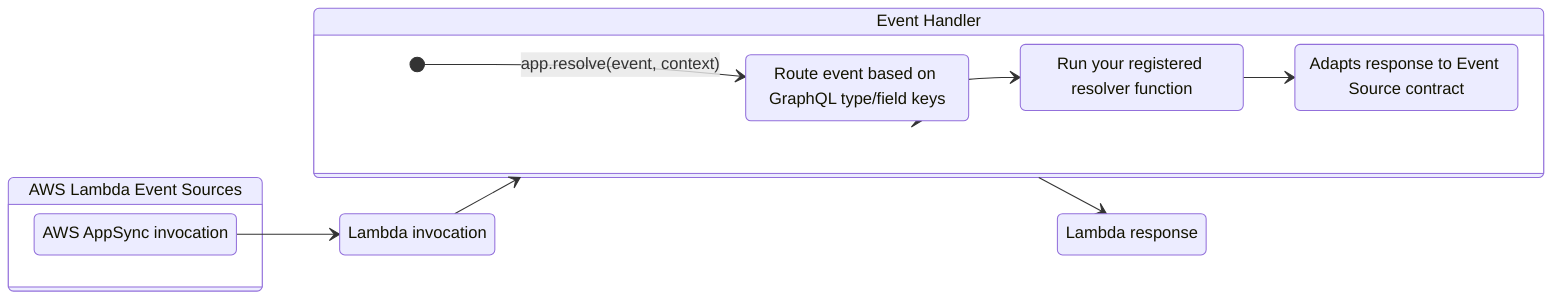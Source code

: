 stateDiagram-v2
    direction LR
    EventSource: AWS Lambda Event Sources
    EventHandlerResolvers: AWS AppSync invocation
    LambdaInit: Lambda invocation
    EventHandler: Event Handler
    EventHandlerResolver: Route event based on GraphQL type/field keys
    YourLogic: Run your registered resolver function
    EventHandlerResolverBuilder: Adapts response to Event Source contract
    LambdaResponse: Lambda response

    state EventSource {
        EventHandlerResolvers
    }

    EventHandlerResolvers --> LambdaInit

    LambdaInit --> EventHandler
    EventHandler --> EventHandlerResolver

    state EventHandler {
        [*] --> EventHandlerResolver: app.resolve(event, context)
        EventHandlerResolver --> YourLogic
        YourLogic --> EventHandlerResolverBuilder
    }

    EventHandler --> LambdaResponse